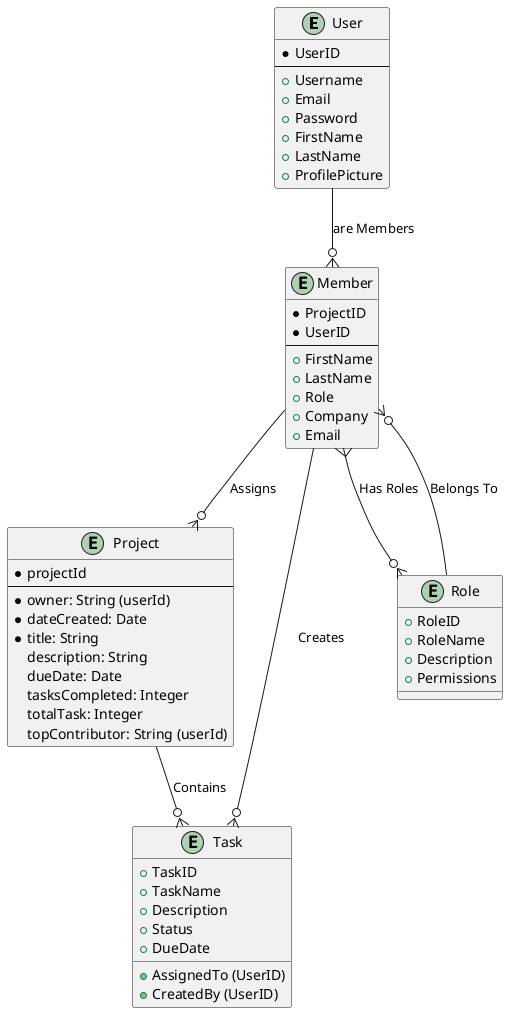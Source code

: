 @startuml

entity User as "User" {
  *UserID
  ---
  +Username
  +Email
  +Password
  +FirstName
  +LastName
  +ProfilePicture
}

entity Project as "Project" {
  *projectId
  ---
  *owner: String (userId)
  *dateCreated: Date
  *title: String
  description: String
  dueDate: Date
  tasksCompleted: Integer
  totalTask: Integer
  topContributor: String (userId)
}

entity Member as "Member" {
  *ProjectID
  *UserID
  ---
  +FirstName
  +LastName
  +Role
  +Company
  +Email
}

entity Task as "Task" {
  +TaskID
  +TaskName
  +Description
  +Status
  +DueDate
  +AssignedTo (UserID)
  +CreatedBy (UserID)
}

entity Role as "Role" {
  +RoleID
  +RoleName
  +Description
  +Permissions
}

Member --o{ Project : Assigns
Member --o{ Task : Creates
Project --o{ Task : Contains
Member }--o{ Role : Has Roles
Role --o{ Member : Belongs To
User --o{ Member : are Members

@enduml
